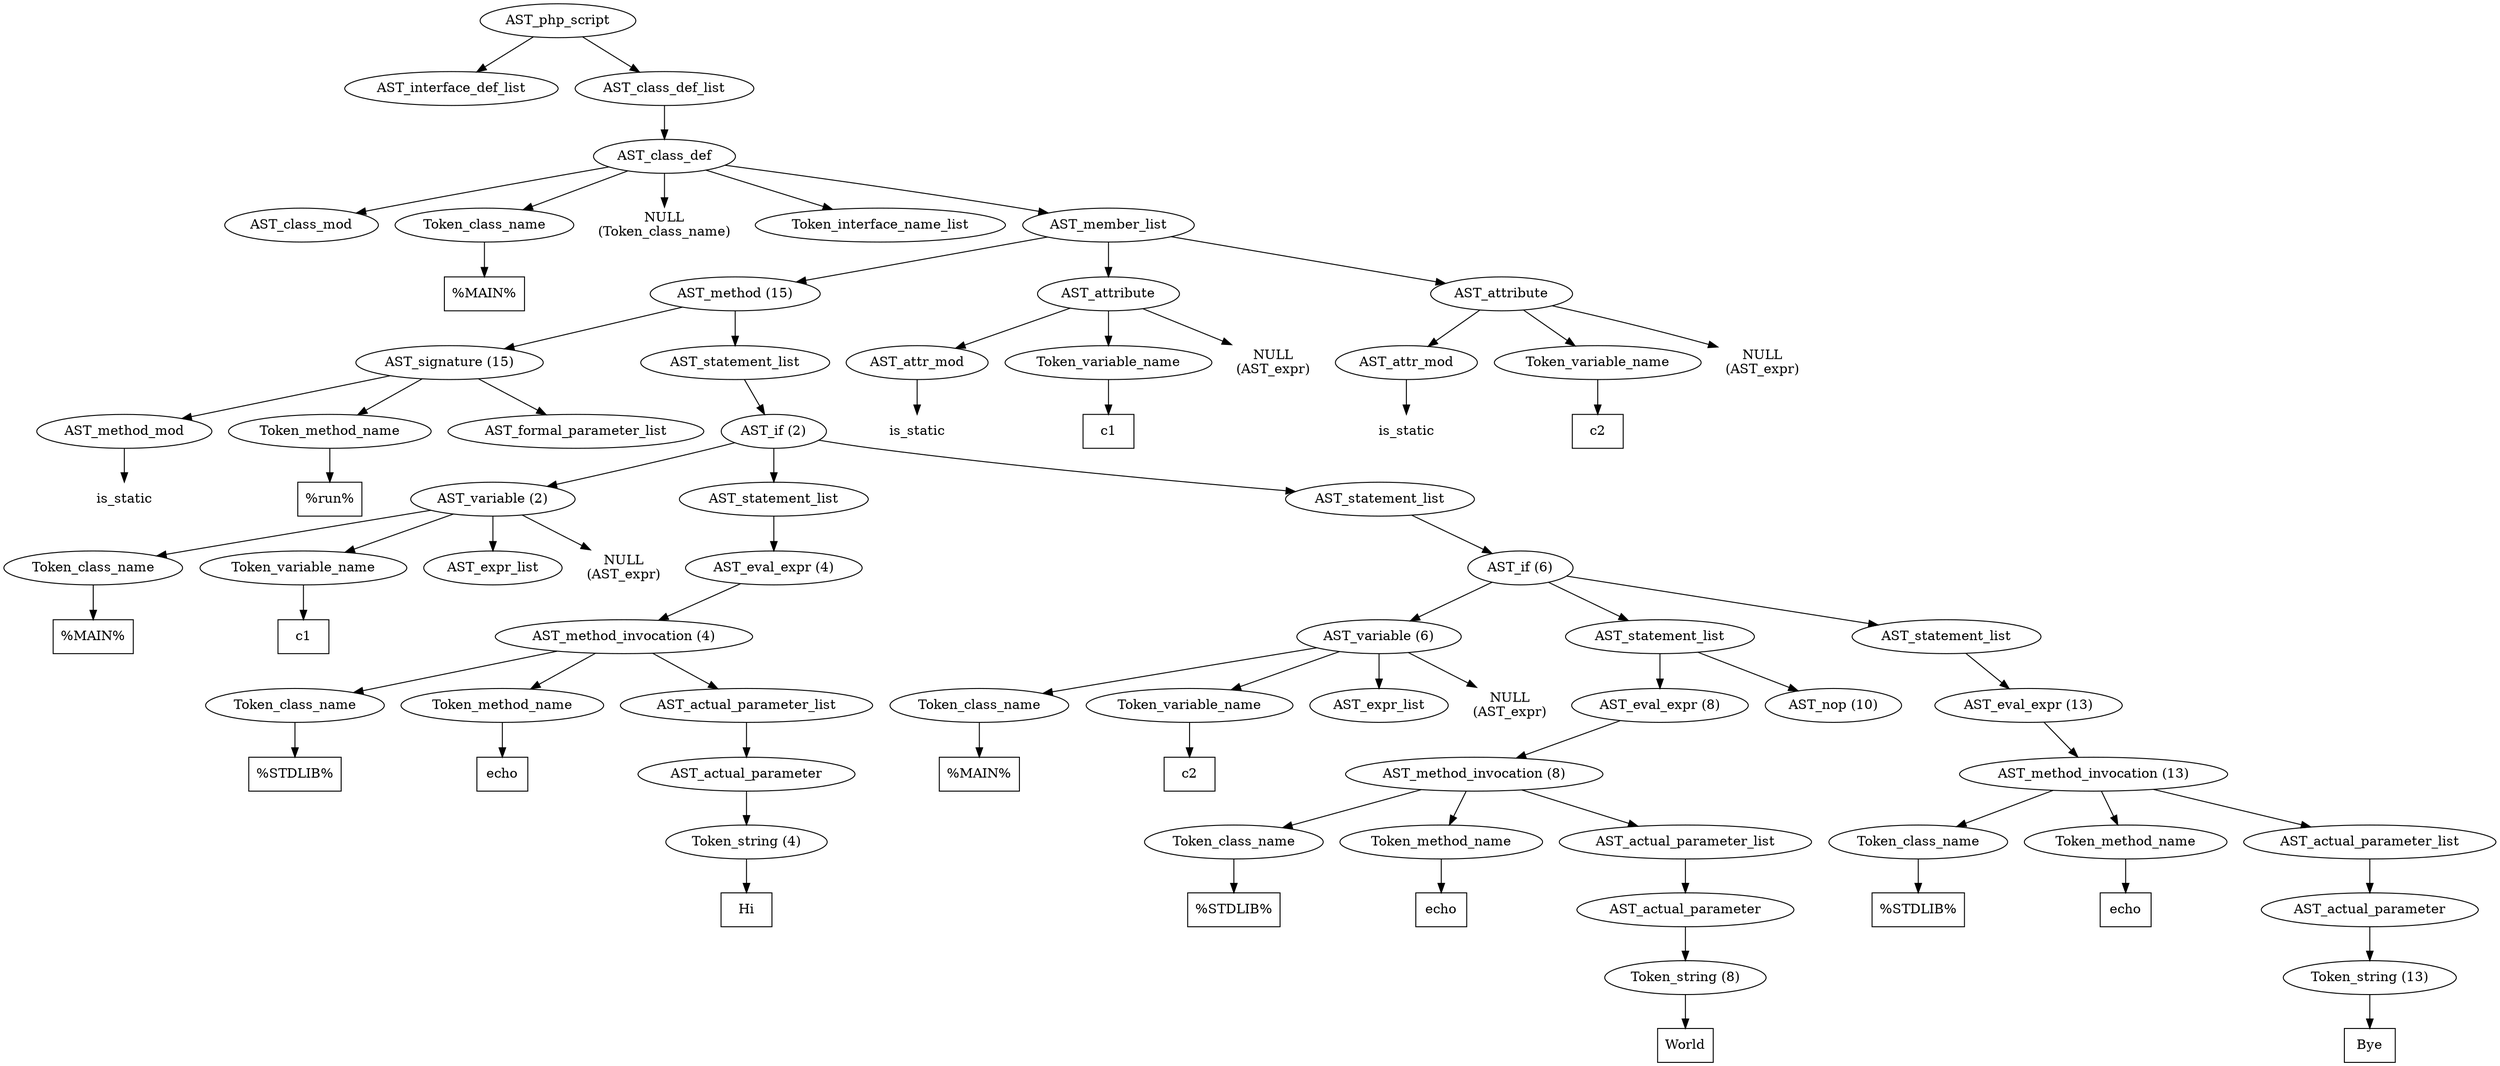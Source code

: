 /*
 * AST in dot format generated by phc -- the PHP compiler
 */

digraph AST {
node_0 [label="AST_php_script"];
node_1 [label="AST_interface_def_list"];
node_2 [label="AST_class_def_list"];
node_3 [label="AST_class_def"];
node_4 [label="AST_class_mod"];
node_5 [label="Token_class_name"];
node_6 [label="%MAIN%", shape=box]
node_5 -> node_6;
node_7 [label="NULL\n(Token_class_name)", shape=plaintext]
node_8 [label="Token_interface_name_list"];
node_9 [label="AST_member_list"];
node_10 [label="AST_method (15)"];
node_11 [label="AST_signature (15)"];
node_12 [label="AST_method_mod"];
node_13 [label="is_static", shape=plaintext]
node_12 -> node_13;
node_14 [label="Token_method_name"];
node_15 [label="%run%", shape=box]
node_14 -> node_15;
node_16 [label="AST_formal_parameter_list"];
node_11 -> node_16;
node_11 -> node_14;
node_11 -> node_12;
node_17 [label="AST_statement_list"];
node_18 [label="AST_if (2)"];
node_19 [label="AST_variable (2)"];
node_20 [label="Token_class_name"];
node_21 [label="%MAIN%", shape=box]
node_20 -> node_21;
node_22 [label="Token_variable_name"];
node_23 [label="c1", shape=box]
node_22 -> node_23;
node_24 [label="AST_expr_list"];
node_25 [label="NULL\n(AST_expr)", shape=plaintext]
node_19 -> node_25;
node_19 -> node_24;
node_19 -> node_22;
node_19 -> node_20;
node_26 [label="AST_statement_list"];
node_27 [label="AST_eval_expr (4)"];
node_28 [label="AST_method_invocation (4)"];
node_29 [label="Token_class_name"];
node_30 [label="%STDLIB%", shape=box]
node_29 -> node_30;
node_31 [label="Token_method_name"];
node_32 [label="echo", shape=box]
node_31 -> node_32;
node_33 [label="AST_actual_parameter_list"];
node_34 [label="AST_actual_parameter"];
node_35 [label="Token_string (4)"];
node_36 [label="Hi", shape=box]
node_35 -> node_36;
node_34 -> node_35;
node_33 -> node_34;
node_28 -> node_33;
node_28 -> node_31;
node_28 -> node_29;
node_27 -> node_28;
node_26 -> node_27;
node_37 [label="AST_statement_list"];
node_38 [label="AST_if (6)"];
node_39 [label="AST_variable (6)"];
node_40 [label="Token_class_name"];
node_41 [label="%MAIN%", shape=box]
node_40 -> node_41;
node_42 [label="Token_variable_name"];
node_43 [label="c2", shape=box]
node_42 -> node_43;
node_44 [label="AST_expr_list"];
node_45 [label="NULL\n(AST_expr)", shape=plaintext]
node_39 -> node_45;
node_39 -> node_44;
node_39 -> node_42;
node_39 -> node_40;
node_46 [label="AST_statement_list"];
node_47 [label="AST_eval_expr (8)"];
node_48 [label="AST_method_invocation (8)"];
node_49 [label="Token_class_name"];
node_50 [label="%STDLIB%", shape=box]
node_49 -> node_50;
node_51 [label="Token_method_name"];
node_52 [label="echo", shape=box]
node_51 -> node_52;
node_53 [label="AST_actual_parameter_list"];
node_54 [label="AST_actual_parameter"];
node_55 [label="Token_string (8)"];
node_56 [label="World", shape=box]
node_55 -> node_56;
node_54 -> node_55;
node_53 -> node_54;
node_48 -> node_53;
node_48 -> node_51;
node_48 -> node_49;
node_47 -> node_48;
node_57 [label="AST_nop (10)"];
node_46 -> node_57;
node_46 -> node_47;
node_58 [label="AST_statement_list"];
node_59 [label="AST_eval_expr (13)"];
node_60 [label="AST_method_invocation (13)"];
node_61 [label="Token_class_name"];
node_62 [label="%STDLIB%", shape=box]
node_61 -> node_62;
node_63 [label="Token_method_name"];
node_64 [label="echo", shape=box]
node_63 -> node_64;
node_65 [label="AST_actual_parameter_list"];
node_66 [label="AST_actual_parameter"];
node_67 [label="Token_string (13)"];
node_68 [label="Bye", shape=box]
node_67 -> node_68;
node_66 -> node_67;
node_65 -> node_66;
node_60 -> node_65;
node_60 -> node_63;
node_60 -> node_61;
node_59 -> node_60;
node_58 -> node_59;
node_38 -> node_58;
node_38 -> node_46;
node_38 -> node_39;
node_37 -> node_38;
node_18 -> node_37;
node_18 -> node_26;
node_18 -> node_19;
node_17 -> node_18;
node_10 -> node_17;
node_10 -> node_11;
node_69 [label="AST_attribute"];
node_70 [label="AST_attr_mod"];
node_71 [label="is_static", shape=plaintext]
node_70 -> node_71;
node_72 [label="Token_variable_name"];
node_73 [label="c1", shape=box]
node_72 -> node_73;
node_74 [label="NULL\n(AST_expr)", shape=plaintext]
node_69 -> node_74;
node_69 -> node_72;
node_69 -> node_70;
node_75 [label="AST_attribute"];
node_76 [label="AST_attr_mod"];
node_77 [label="is_static", shape=plaintext]
node_76 -> node_77;
node_78 [label="Token_variable_name"];
node_79 [label="c2", shape=box]
node_78 -> node_79;
node_80 [label="NULL\n(AST_expr)", shape=plaintext]
node_75 -> node_80;
node_75 -> node_78;
node_75 -> node_76;
node_9 -> node_75;
node_9 -> node_69;
node_9 -> node_10;
node_3 -> node_9;
node_3 -> node_8;
node_3 -> node_7;
node_3 -> node_5;
node_3 -> node_4;
node_2 -> node_3;
node_0 -> node_2;
node_0 -> node_1;
}
